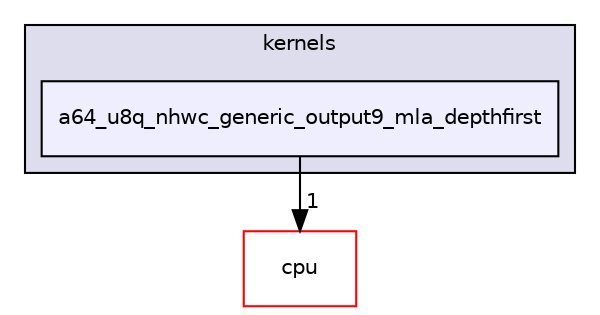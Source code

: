 digraph "src/core/NEON/kernels/arm_conv/depthwise/kernels/a64_u8q_nhwc_generic_output9_mla_depthfirst" {
  compound=true
  node [ fontsize="10", fontname="Helvetica"];
  edge [ labelfontsize="10", labelfontname="Helvetica"];
  subgraph clusterdir_032f7aa13c62ebf44c0c8538051c1ee7 {
    graph [ bgcolor="#ddddee", pencolor="black", label="kernels" fontname="Helvetica", fontsize="10", URL="dir_032f7aa13c62ebf44c0c8538051c1ee7.xhtml"]
  dir_e974d904e446cd455ed18912b9869555 [shape=box, label="a64_u8q_nhwc_generic_output9_mla_depthfirst", style="filled", fillcolor="#eeeeff", pencolor="black", URL="dir_e974d904e446cd455ed18912b9869555.xhtml"];
  }
  dir_2c61f424fd391396db977702a2beee9a [shape=box label="cpu" fillcolor="white" style="filled" color="red" URL="dir_2c61f424fd391396db977702a2beee9a.xhtml"];
  dir_e974d904e446cd455ed18912b9869555->dir_2c61f424fd391396db977702a2beee9a [headlabel="1", labeldistance=1.5 headhref="dir_000125_000373.xhtml"];
}
